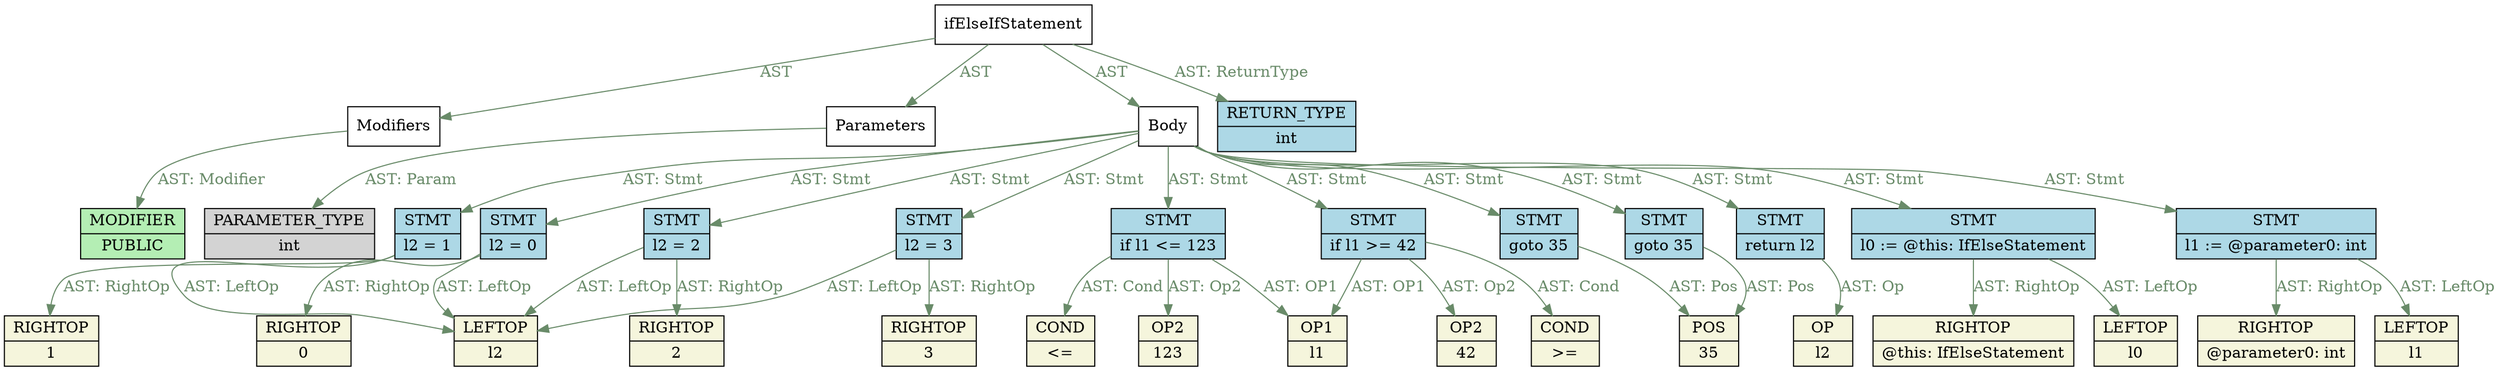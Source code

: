 digraph AST {
	rankdir=TB;
	node [style=filled, shape=record];
	edge [style=filled]	"1827845153" [label=ifElseIfStatement, fillcolor="white"];
	"866062017" [label=Modifiers, fillcolor="white"];
	"679255763" [label=Parameters, fillcolor="white"];
	"2034796059" [label=Body, fillcolor="white"];
	"-2059221936" [label="{<f0> MODIFIER | <f1> PUBLIC}", fillcolor="darkseagreen2"];
	"242610529" [label="{<f0> PARAMETER_TYPE | <f1> int}", fillcolor="lightgray"];
	"984480472" [label="{<f0> STMT | <f1> l0 := @this: IfElseStatement}", fillcolor="lightblue"];
	"279699695" [label="{<f0> LEFTOP | <f1> l0}", fillcolor="beige"];
	"443193635" [label="{<f0> RIGHTOP | <f1> @this: IfElseStatement}", fillcolor="beige"];
	"-704901082" [label="{<f0> STMT | <f1> l1 := @parameter0: int}", fillcolor="lightblue"];
	"279699726" [label="{<f0> LEFTOP | <f1> l1}", fillcolor="beige"];
	"-581805002" [label="{<f0> RIGHTOP | <f1> @parameter0: int}", fillcolor="beige"];
	"-1641757112" [label="{<f0> STMT | <f1> l2 = 0}", fillcolor="lightblue"];
	"279699757" [label="{<f0> LEFTOP | <f1> l2}", fillcolor="beige"];
	"989450056" [label="{<f0> RIGHTOP | <f1> 0}", fillcolor="beige"];
	"1798761731" [label="{<f0> STMT | <f1> if l1 &gt;= 42}", fillcolor="lightblue"];
	"1278360681" [label="{<f0> OP1 | <f1> l1}", fillcolor="beige"];
	"972044481" [label="{<f0> COND | <f1>  &gt;= }", fillcolor="beige"];
	"931727514" [label="{<f0> OP2 | <f1> 42}", fillcolor="beige"];
	"1527505422" [label="{<f0> STMT | <f1> l2 = 1}", fillcolor="lightblue"];
	"989450087" [label="{<f0> RIGHTOP | <f1> 1}", fillcolor="beige"];
	"-1497073290" [label="{<f0> STMT | <f1> goto 35}", fillcolor="lightblue"];
	"1433718495" [label="{<f0> POS | <f1> 35}", fillcolor="beige"];
	"179562802" [label="{<f0> STMT | <f1> if l1 &lt;= 123}", fillcolor="lightblue"];
	"971984899" [label="{<f0> COND | <f1>  &lt;= }", fillcolor="beige"];
	"933185382" [label="{<f0> OP2 | <f1> 123}", fillcolor="beige"];
	"1852146262" [label="{<f0> STMT | <f1> l2 = 2}", fillcolor="lightblue"];
	"989450118" [label="{<f0> RIGHTOP | <f1> 2}", fillcolor="beige"];
	"-1786781639" [label="{<f0> STMT | <f1> goto 35}", fillcolor="lightblue"];
	"1621048534" [label="{<f0> STMT | <f1> l2 = 3}", fillcolor="lightblue"];
	"989450149" [label="{<f0> RIGHTOP | <f1> 3}", fillcolor="beige"];
	"-1217288355" [label="{<f0> STMT | <f1> return l2}", fillcolor="lightblue"];
	"2012851007" [label="{<f0> OP | <f1> l2}", fillcolor="beige"];
	"34353057" [label="{<f0> RETURN_TYPE | <f1> int}", fillcolor="lightblue"];
	"1827845153" -> "866062017"[label="AST", color="darkseagreen4", fontcolor="darkseagreen4"];
	"1827845153" -> "679255763"[label="AST", color="darkseagreen4", fontcolor="darkseagreen4"];
	"1827845153" -> "2034796059"[label="AST", color="darkseagreen4", fontcolor="darkseagreen4"];
	"866062017" -> "-2059221936"[label="AST: Modifier", color="darkseagreen4", fontcolor="darkseagreen4"];
	"679255763" -> "242610529"[label="AST: Param", color="darkseagreen4", fontcolor="darkseagreen4"];
	"2034796059" -> "984480472"[label="AST: Stmt", color="darkseagreen4", fontcolor="darkseagreen4"];
	"984480472" -> "279699695"[label="AST: LeftOp", color="darkseagreen4", fontcolor="darkseagreen4"];
	"984480472" -> "443193635"[label="AST: RightOp", color="darkseagreen4", fontcolor="darkseagreen4"];
	"2034796059" -> "-704901082"[label="AST: Stmt", color="darkseagreen4", fontcolor="darkseagreen4"];
	"-704901082" -> "279699726"[label="AST: LeftOp", color="darkseagreen4", fontcolor="darkseagreen4"];
	"-704901082" -> "-581805002"[label="AST: RightOp", color="darkseagreen4", fontcolor="darkseagreen4"];
	"2034796059" -> "-1641757112"[label="AST: Stmt", color="darkseagreen4", fontcolor="darkseagreen4"];
	"-1641757112" -> "279699757"[label="AST: LeftOp", color="darkseagreen4", fontcolor="darkseagreen4"];
	"-1641757112" -> "989450056"[label="AST: RightOp", color="darkseagreen4", fontcolor="darkseagreen4"];
	"2034796059" -> "1798761731"[label="AST: Stmt", color="darkseagreen4", fontcolor="darkseagreen4"];
	"1798761731" -> "1278360681"[label="AST: OP1", color="darkseagreen4", fontcolor="darkseagreen4"];
	"1798761731" -> "972044481"[label="AST: Cond", color="darkseagreen4", fontcolor="darkseagreen4"];
	"1798761731" -> "931727514"[label="AST: Op2", color="darkseagreen4", fontcolor="darkseagreen4"];
	"2034796059" -> "1527505422"[label="AST: Stmt", color="darkseagreen4", fontcolor="darkseagreen4"];
	"1527505422" -> "279699757"[label="AST: LeftOp", color="darkseagreen4", fontcolor="darkseagreen4"];
	"1527505422" -> "989450087"[label="AST: RightOp", color="darkseagreen4", fontcolor="darkseagreen4"];
	"2034796059" -> "-1497073290"[label="AST: Stmt", color="darkseagreen4", fontcolor="darkseagreen4"];
	"-1497073290" -> "1433718495"[label="AST: Pos", color="darkseagreen4", fontcolor="darkseagreen4"];
	"2034796059" -> "179562802"[label="AST: Stmt", color="darkseagreen4", fontcolor="darkseagreen4"];
	"179562802" -> "1278360681"[label="AST: OP1", color="darkseagreen4", fontcolor="darkseagreen4"];
	"179562802" -> "971984899"[label="AST: Cond", color="darkseagreen4", fontcolor="darkseagreen4"];
	"179562802" -> "933185382"[label="AST: Op2", color="darkseagreen4", fontcolor="darkseagreen4"];
	"2034796059" -> "1852146262"[label="AST: Stmt", color="darkseagreen4", fontcolor="darkseagreen4"];
	"1852146262" -> "279699757"[label="AST: LeftOp", color="darkseagreen4", fontcolor="darkseagreen4"];
	"1852146262" -> "989450118"[label="AST: RightOp", color="darkseagreen4", fontcolor="darkseagreen4"];
	"2034796059" -> "-1786781639"[label="AST: Stmt", color="darkseagreen4", fontcolor="darkseagreen4"];
	"-1786781639" -> "1433718495"[label="AST: Pos", color="darkseagreen4", fontcolor="darkseagreen4"];
	"2034796059" -> "1621048534"[label="AST: Stmt", color="darkseagreen4", fontcolor="darkseagreen4"];
	"1621048534" -> "279699757"[label="AST: LeftOp", color="darkseagreen4", fontcolor="darkseagreen4"];
	"1621048534" -> "989450149"[label="AST: RightOp", color="darkseagreen4", fontcolor="darkseagreen4"];
	"2034796059" -> "-1217288355"[label="AST: Stmt", color="darkseagreen4", fontcolor="darkseagreen4"];
	"-1217288355" -> "2012851007"[label="AST: Op", color="darkseagreen4", fontcolor="darkseagreen4"];
	"1827845153" -> "34353057"[label="AST: ReturnType", color="darkseagreen4", fontcolor="darkseagreen4"];
}
